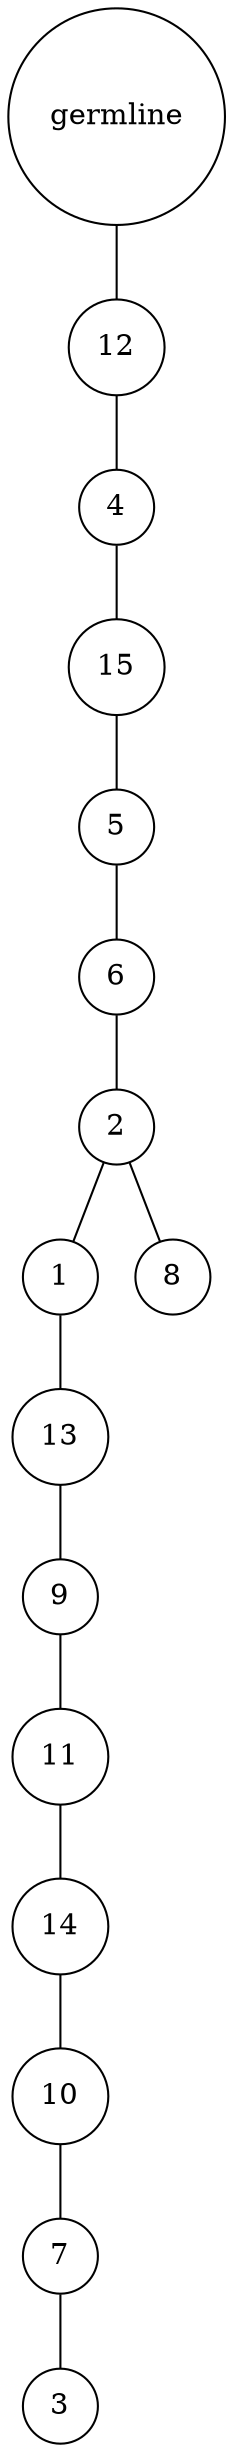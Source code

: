 graph {
	rankdir=UD;
	splines=line;
	node [shape=circle]
	"0x7f66c6a6de50" [label="germline"];
	"0x7f66c6a6de80" [label="12"];
	"0x7f66c6a6de50" -- "0x7f66c6a6de80" ;
	"0x7f66c6a6deb0" [label="4"];
	"0x7f66c6a6de80" -- "0x7f66c6a6deb0" ;
	"0x7f66c6a6dee0" [label="15"];
	"0x7f66c6a6deb0" -- "0x7f66c6a6dee0" ;
	"0x7f66c6a6df10" [label="5"];
	"0x7f66c6a6dee0" -- "0x7f66c6a6df10" ;
	"0x7f66c6a6df40" [label="6"];
	"0x7f66c6a6df10" -- "0x7f66c6a6df40" ;
	"0x7f66c6a6df70" [label="2"];
	"0x7f66c6a6df40" -- "0x7f66c6a6df70" ;
	"0x7f66c6a6dfa0" [label="1"];
	"0x7f66c6a6df70" -- "0x7f66c6a6dfa0" ;
	"0x7f66c6a6dfd0" [label="13"];
	"0x7f66c6a6dfa0" -- "0x7f66c6a6dfd0" ;
	"0x7f66f1681040" [label="9"];
	"0x7f66c6a6dfd0" -- "0x7f66f1681040" ;
	"0x7f66f1681070" [label="11"];
	"0x7f66f1681040" -- "0x7f66f1681070" ;
	"0x7f66f16810a0" [label="14"];
	"0x7f66f1681070" -- "0x7f66f16810a0" ;
	"0x7f66f16810d0" [label="10"];
	"0x7f66f16810a0" -- "0x7f66f16810d0" ;
	"0x7f66f1681100" [label="7"];
	"0x7f66f16810d0" -- "0x7f66f1681100" ;
	"0x7f66f1681130" [label="3"];
	"0x7f66f1681100" -- "0x7f66f1681130" ;
	"0x7f66f1681160" [label="8"];
	"0x7f66c6a6df70" -- "0x7f66f1681160" ;
}
